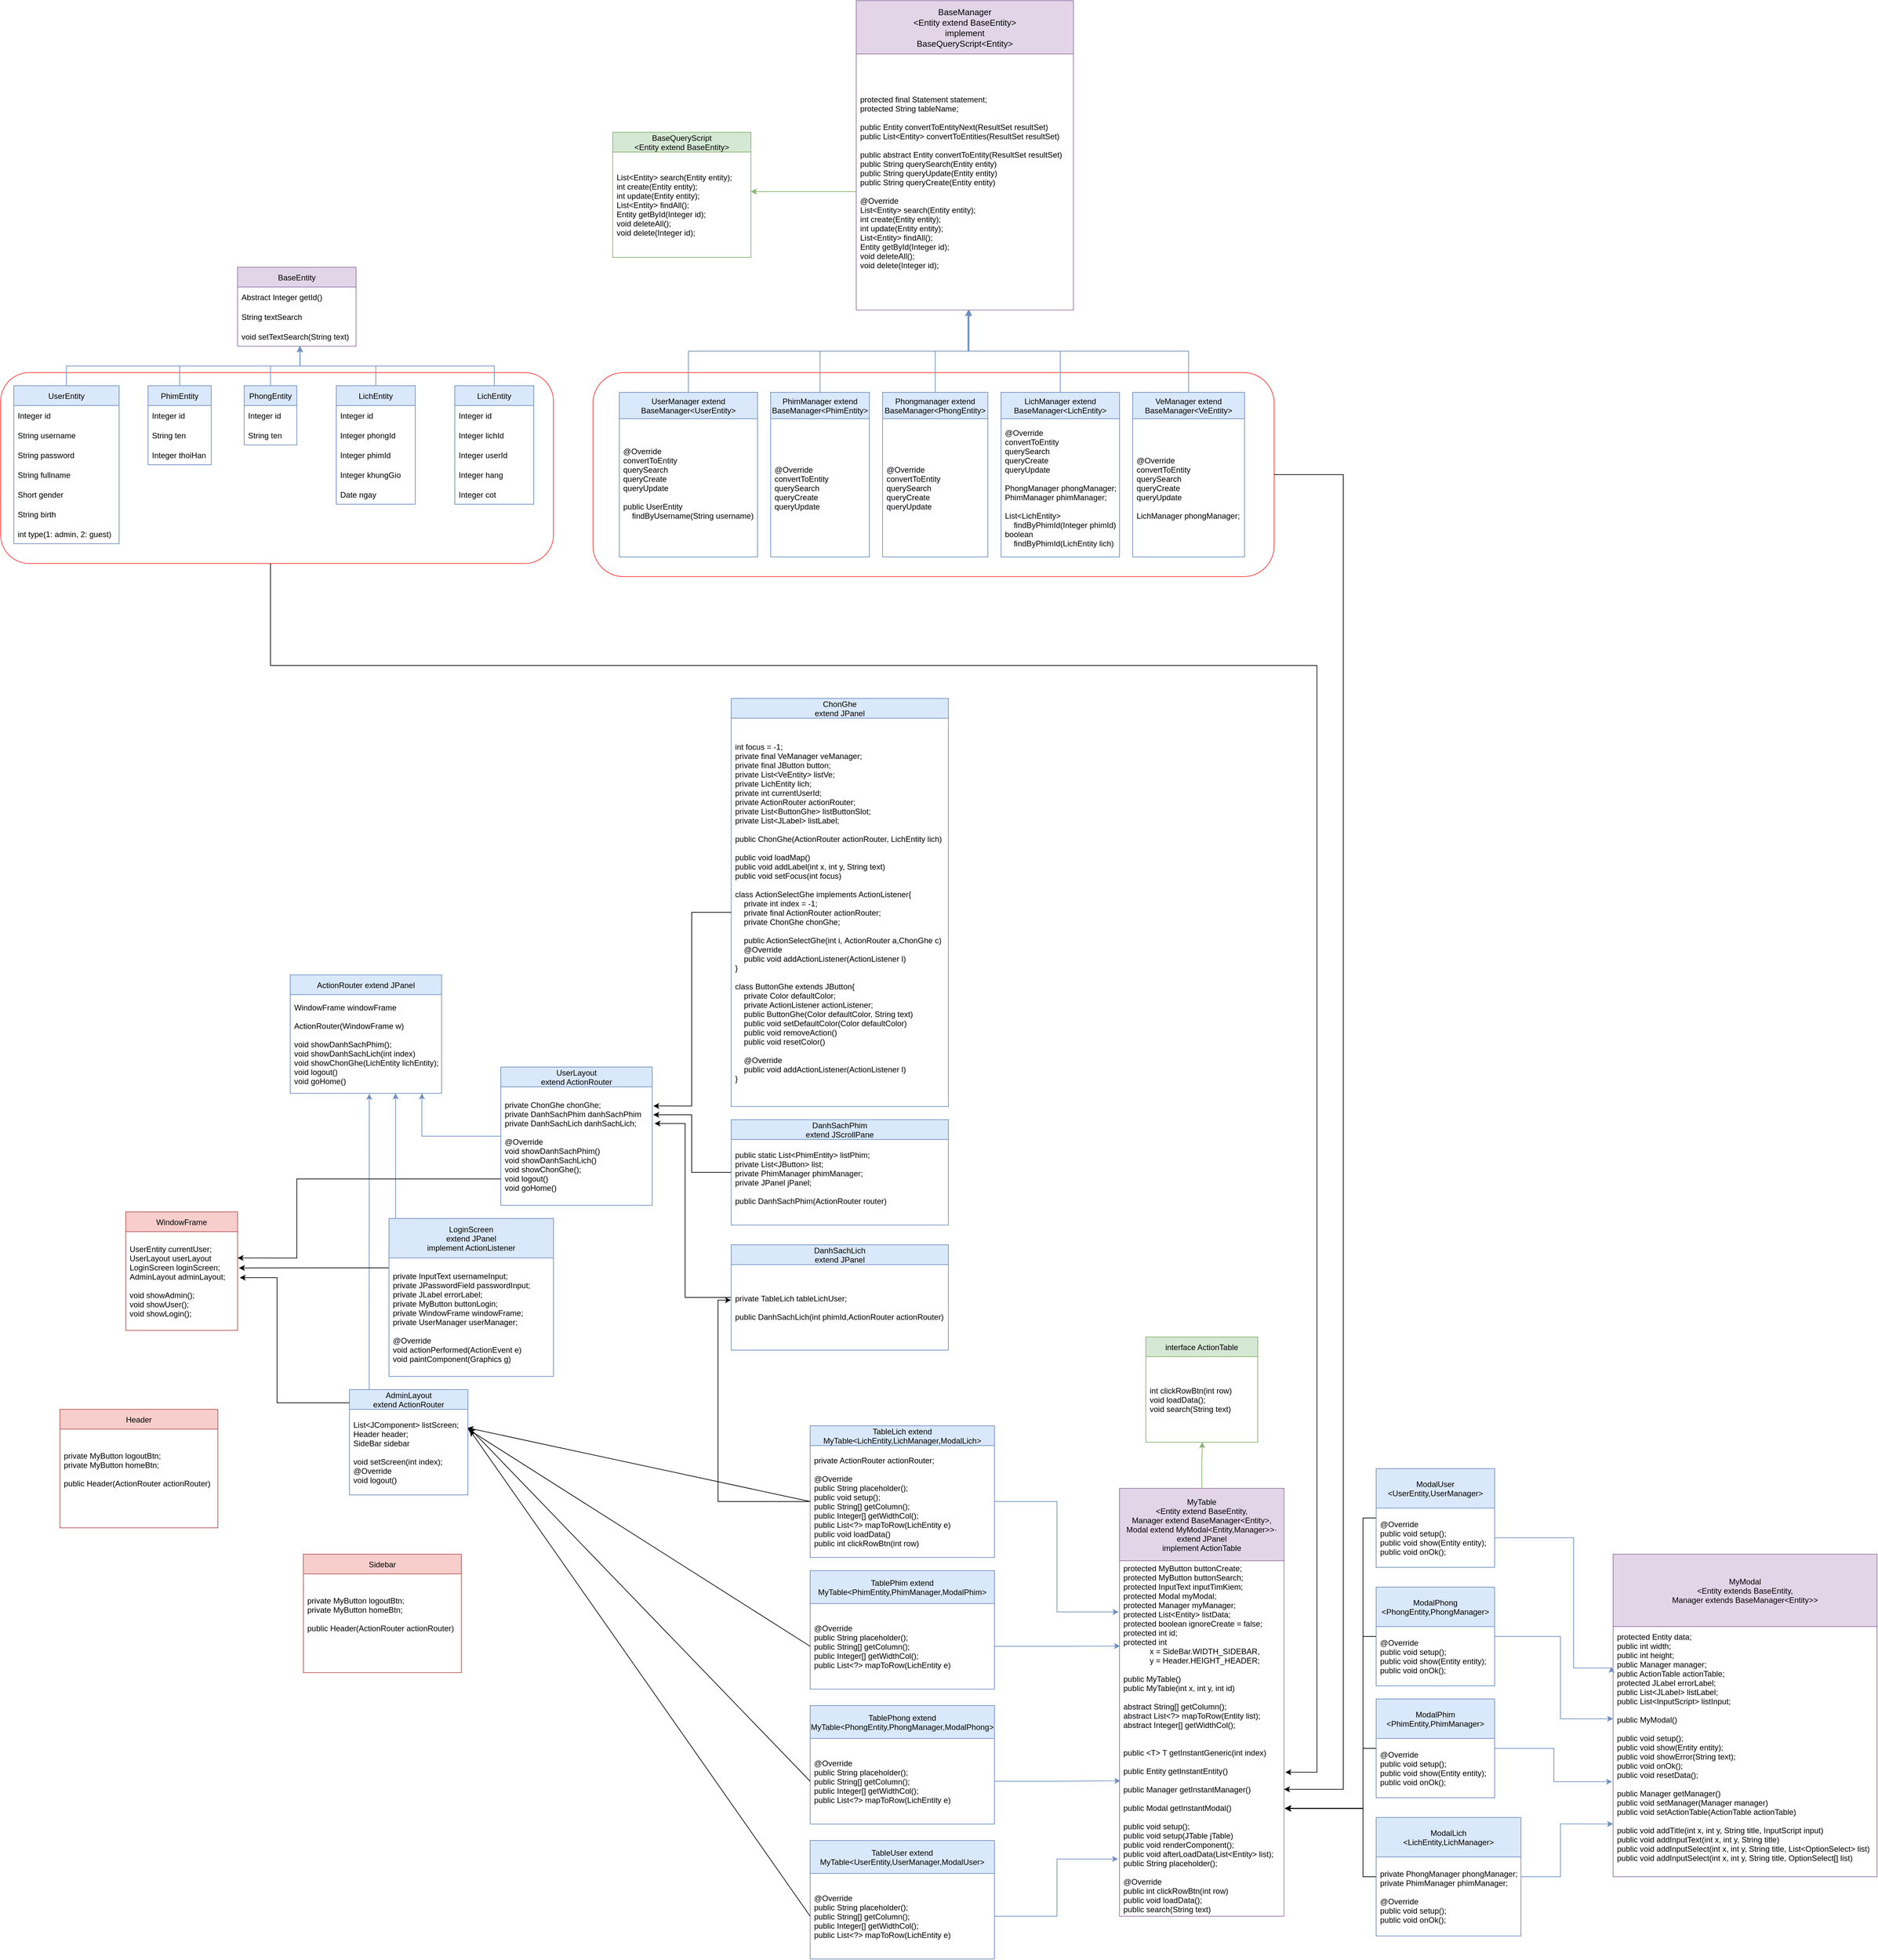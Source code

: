 <mxfile version="20.2.3" type="github">
  <diagram id="tWVxE0LewZjpC4ViL2S1" name="Trang-1">
    <mxGraphModel dx="1597" dy="931" grid="1" gridSize="10" guides="1" tooltips="1" connect="1" arrows="1" fold="1" page="1" pageScale="1" pageWidth="3300" pageHeight="4681" math="0" shadow="0">
      <root>
        <mxCell id="0" />
        <mxCell id="1" parent="0" />
        <mxCell id="THJy1XiFaCZpNf5jF_s0-119" value="" style="rounded=1;whiteSpace=wrap;html=1;shadow=0;sketch=0;fillColor=none;gradientColor=none;strokeColor=#FF3333;" vertex="1" parent="1">
          <mxGeometry x="940" y="605" width="1035" height="310" as="geometry" />
        </mxCell>
        <mxCell id="THJy1XiFaCZpNf5jF_s0-120" value="" style="rounded=1;shadow=0;sketch=0;fillColor=none;gradientColor=none;strokeColor=#FF3333;whiteSpace=wrap;html=1;" vertex="1" parent="1">
          <mxGeometry x="40" y="605" width="840" height="290" as="geometry" />
        </mxCell>
        <mxCell id="_5IBjs-MmwCAJs9iHbY4-4" value="BaseEntity" style="swimlane;fontStyle=0;childLayout=stackLayout;horizontal=1;startSize=30;horizontalStack=0;resizeParent=1;resizeParentMax=0;resizeLast=0;collapsible=1;marginBottom=0;fillColor=#e1d5e7;strokeColor=#9673a6;" parent="1" vertex="1">
          <mxGeometry x="400" y="445" width="180" height="120" as="geometry" />
        </mxCell>
        <mxCell id="_5IBjs-MmwCAJs9iHbY4-5" value="Abstract Integer getId()                " style="text;strokeColor=none;fillColor=none;align=left;verticalAlign=middle;spacingLeft=4;spacingRight=4;overflow=hidden;points=[[0,0.5],[1,0.5]];portConstraint=eastwest;rotatable=0;" parent="_5IBjs-MmwCAJs9iHbY4-4" vertex="1">
          <mxGeometry y="30" width="180" height="30" as="geometry" />
        </mxCell>
        <mxCell id="_5IBjs-MmwCAJs9iHbY4-6" value="String textSearch" style="text;strokeColor=none;fillColor=none;align=left;verticalAlign=middle;spacingLeft=4;spacingRight=4;overflow=hidden;points=[[0,0.5],[1,0.5]];portConstraint=eastwest;rotatable=0;" parent="_5IBjs-MmwCAJs9iHbY4-4" vertex="1">
          <mxGeometry y="60" width="180" height="30" as="geometry" />
        </mxCell>
        <mxCell id="_5IBjs-MmwCAJs9iHbY4-7" value="void setTextSearch(String text)" style="text;strokeColor=none;fillColor=none;align=left;verticalAlign=middle;spacingLeft=4;spacingRight=4;overflow=hidden;points=[[0,0.5],[1,0.5]];portConstraint=eastwest;rotatable=0;" parent="_5IBjs-MmwCAJs9iHbY4-4" vertex="1">
          <mxGeometry y="90" width="180" height="30" as="geometry" />
        </mxCell>
        <mxCell id="THJy1XiFaCZpNf5jF_s0-51" style="edgeStyle=orthogonalEdgeStyle;rounded=0;orthogonalLoop=1;jettySize=auto;html=1;entryX=0.526;entryY=0.992;entryDx=0;entryDy=0;entryPerimeter=0;fillColor=#dae8fc;strokeColor=#6c8ebf;" edge="1" parent="1" source="_5IBjs-MmwCAJs9iHbY4-8" target="_5IBjs-MmwCAJs9iHbY4-7">
          <mxGeometry relative="1" as="geometry" />
        </mxCell>
        <mxCell id="_5IBjs-MmwCAJs9iHbY4-8" value="UserEntity" style="swimlane;fontStyle=0;childLayout=stackLayout;horizontal=1;startSize=30;horizontalStack=0;resizeParent=1;resizeParentMax=0;resizeLast=0;collapsible=1;marginBottom=0;fillColor=#dae8fc;strokeColor=#6c8ebf;" parent="1" vertex="1">
          <mxGeometry x="60" y="625" width="160" height="240" as="geometry" />
        </mxCell>
        <mxCell id="_5IBjs-MmwCAJs9iHbY4-9" value="Integer id" style="text;strokeColor=none;fillColor=none;align=left;verticalAlign=middle;spacingLeft=4;spacingRight=4;overflow=hidden;points=[[0,0.5],[1,0.5]];portConstraint=eastwest;rotatable=0;" parent="_5IBjs-MmwCAJs9iHbY4-8" vertex="1">
          <mxGeometry y="30" width="160" height="30" as="geometry" />
        </mxCell>
        <mxCell id="_5IBjs-MmwCAJs9iHbY4-10" value="String username" style="text;strokeColor=none;fillColor=none;align=left;verticalAlign=middle;spacingLeft=4;spacingRight=4;overflow=hidden;points=[[0,0.5],[1,0.5]];portConstraint=eastwest;rotatable=0;" parent="_5IBjs-MmwCAJs9iHbY4-8" vertex="1">
          <mxGeometry y="60" width="160" height="30" as="geometry" />
        </mxCell>
        <mxCell id="_5IBjs-MmwCAJs9iHbY4-11" value="String password" style="text;strokeColor=none;fillColor=none;align=left;verticalAlign=middle;spacingLeft=4;spacingRight=4;overflow=hidden;points=[[0,0.5],[1,0.5]];portConstraint=eastwest;rotatable=0;" parent="_5IBjs-MmwCAJs9iHbY4-8" vertex="1">
          <mxGeometry y="90" width="160" height="30" as="geometry" />
        </mxCell>
        <mxCell id="_5IBjs-MmwCAJs9iHbY4-18" value="String fullname" style="text;strokeColor=none;fillColor=none;align=left;verticalAlign=middle;spacingLeft=4;spacingRight=4;overflow=hidden;points=[[0,0.5],[1,0.5]];portConstraint=eastwest;rotatable=0;" parent="_5IBjs-MmwCAJs9iHbY4-8" vertex="1">
          <mxGeometry y="120" width="160" height="30" as="geometry" />
        </mxCell>
        <mxCell id="_5IBjs-MmwCAJs9iHbY4-17" value="Short gender" style="text;strokeColor=none;fillColor=none;align=left;verticalAlign=middle;spacingLeft=4;spacingRight=4;overflow=hidden;points=[[0,0.5],[1,0.5]];portConstraint=eastwest;rotatable=0;" parent="_5IBjs-MmwCAJs9iHbY4-8" vertex="1">
          <mxGeometry y="150" width="160" height="30" as="geometry" />
        </mxCell>
        <mxCell id="_5IBjs-MmwCAJs9iHbY4-16" value="String birth" style="text;strokeColor=none;fillColor=none;align=left;verticalAlign=middle;spacingLeft=4;spacingRight=4;overflow=hidden;points=[[0,0.5],[1,0.5]];portConstraint=eastwest;rotatable=0;" parent="_5IBjs-MmwCAJs9iHbY4-8" vertex="1">
          <mxGeometry y="180" width="160" height="30" as="geometry" />
        </mxCell>
        <mxCell id="_5IBjs-MmwCAJs9iHbY4-15" value="int type(1: admin, 2: guest)" style="text;strokeColor=none;fillColor=none;align=left;verticalAlign=middle;spacingLeft=4;spacingRight=4;overflow=hidden;points=[[0,0.5],[1,0.5]];portConstraint=eastwest;rotatable=0;" parent="_5IBjs-MmwCAJs9iHbY4-8" vertex="1">
          <mxGeometry y="210" width="160" height="30" as="geometry" />
        </mxCell>
        <mxCell id="THJy1XiFaCZpNf5jF_s0-52" style="edgeStyle=orthogonalEdgeStyle;rounded=0;orthogonalLoop=1;jettySize=auto;html=1;entryX=0.526;entryY=0.992;entryDx=0;entryDy=0;entryPerimeter=0;fillColor=#dae8fc;strokeColor=#6c8ebf;" edge="1" parent="1" source="_5IBjs-MmwCAJs9iHbY4-19" target="_5IBjs-MmwCAJs9iHbY4-7">
          <mxGeometry relative="1" as="geometry" />
        </mxCell>
        <mxCell id="_5IBjs-MmwCAJs9iHbY4-19" value="PhimEntity" style="swimlane;fontStyle=0;childLayout=stackLayout;horizontal=1;startSize=30;horizontalStack=0;resizeParent=1;resizeParentMax=0;resizeLast=0;collapsible=1;marginBottom=0;fillColor=#dae8fc;strokeColor=#6c8ebf;" parent="1" vertex="1">
          <mxGeometry x="264" y="625" width="96" height="120" as="geometry" />
        </mxCell>
        <mxCell id="_5IBjs-MmwCAJs9iHbY4-20" value="Integer id" style="text;strokeColor=none;fillColor=none;align=left;verticalAlign=middle;spacingLeft=4;spacingRight=4;overflow=hidden;points=[[0,0.5],[1,0.5]];portConstraint=eastwest;rotatable=0;" parent="_5IBjs-MmwCAJs9iHbY4-19" vertex="1">
          <mxGeometry y="30" width="96" height="30" as="geometry" />
        </mxCell>
        <mxCell id="_5IBjs-MmwCAJs9iHbY4-21" value="String ten" style="text;strokeColor=none;fillColor=none;align=left;verticalAlign=middle;spacingLeft=4;spacingRight=4;overflow=hidden;points=[[0,0.5],[1,0.5]];portConstraint=eastwest;rotatable=0;" parent="_5IBjs-MmwCAJs9iHbY4-19" vertex="1">
          <mxGeometry y="60" width="96" height="30" as="geometry" />
        </mxCell>
        <mxCell id="_5IBjs-MmwCAJs9iHbY4-22" value="Integer thoiHan" style="text;strokeColor=none;fillColor=none;align=left;verticalAlign=middle;spacingLeft=4;spacingRight=4;overflow=hidden;points=[[0,0.5],[1,0.5]];portConstraint=eastwest;rotatable=0;" parent="_5IBjs-MmwCAJs9iHbY4-19" vertex="1">
          <mxGeometry y="90" width="96" height="30" as="geometry" />
        </mxCell>
        <mxCell id="THJy1XiFaCZpNf5jF_s0-54" style="edgeStyle=orthogonalEdgeStyle;rounded=0;orthogonalLoop=1;jettySize=auto;html=1;entryX=0.526;entryY=0.973;entryDx=0;entryDy=0;entryPerimeter=0;fillColor=#dae8fc;strokeColor=#6c8ebf;" edge="1" parent="1" source="_5IBjs-MmwCAJs9iHbY4-27" target="_5IBjs-MmwCAJs9iHbY4-7">
          <mxGeometry relative="1" as="geometry" />
        </mxCell>
        <mxCell id="_5IBjs-MmwCAJs9iHbY4-27" value="PhongEntity" style="swimlane;fontStyle=0;childLayout=stackLayout;horizontal=1;startSize=30;horizontalStack=0;resizeParent=1;resizeParentMax=0;resizeLast=0;collapsible=1;marginBottom=0;fillColor=#dae8fc;strokeColor=#6c8ebf;" parent="1" vertex="1">
          <mxGeometry x="410" y="625" width="80" height="90" as="geometry" />
        </mxCell>
        <mxCell id="_5IBjs-MmwCAJs9iHbY4-28" value="Integer id" style="text;strokeColor=none;fillColor=none;align=left;verticalAlign=middle;spacingLeft=4;spacingRight=4;overflow=hidden;points=[[0,0.5],[1,0.5]];portConstraint=eastwest;rotatable=0;" parent="_5IBjs-MmwCAJs9iHbY4-27" vertex="1">
          <mxGeometry y="30" width="80" height="30" as="geometry" />
        </mxCell>
        <mxCell id="_5IBjs-MmwCAJs9iHbY4-29" value="String ten" style="text;strokeColor=none;fillColor=none;align=left;verticalAlign=middle;spacingLeft=4;spacingRight=4;overflow=hidden;points=[[0,0.5],[1,0.5]];portConstraint=eastwest;rotatable=0;" parent="_5IBjs-MmwCAJs9iHbY4-27" vertex="1">
          <mxGeometry y="60" width="80" height="30" as="geometry" />
        </mxCell>
        <mxCell id="THJy1XiFaCZpNf5jF_s0-55" style="edgeStyle=orthogonalEdgeStyle;rounded=0;orthogonalLoop=1;jettySize=auto;html=1;entryX=0.527;entryY=1.009;entryDx=0;entryDy=0;entryPerimeter=0;fillColor=#dae8fc;strokeColor=#6c8ebf;" edge="1" parent="1" source="_5IBjs-MmwCAJs9iHbY4-34" target="_5IBjs-MmwCAJs9iHbY4-7">
          <mxGeometry relative="1" as="geometry" />
        </mxCell>
        <mxCell id="_5IBjs-MmwCAJs9iHbY4-34" value="LichEntity" style="swimlane;fontStyle=0;childLayout=stackLayout;horizontal=1;startSize=30;horizontalStack=0;resizeParent=1;resizeParentMax=0;resizeLast=0;collapsible=1;marginBottom=0;fillColor=#dae8fc;strokeColor=#6c8ebf;" parent="1" vertex="1">
          <mxGeometry x="550" y="625" width="120" height="180" as="geometry" />
        </mxCell>
        <mxCell id="_5IBjs-MmwCAJs9iHbY4-35" value="Integer id" style="text;strokeColor=none;fillColor=none;align=left;verticalAlign=middle;spacingLeft=4;spacingRight=4;overflow=hidden;points=[[0,0.5],[1,0.5]];portConstraint=eastwest;rotatable=0;" parent="_5IBjs-MmwCAJs9iHbY4-34" vertex="1">
          <mxGeometry y="30" width="120" height="30" as="geometry" />
        </mxCell>
        <mxCell id="_5IBjs-MmwCAJs9iHbY4-36" value="Integer phongId" style="text;strokeColor=none;fillColor=none;align=left;verticalAlign=middle;spacingLeft=4;spacingRight=4;overflow=hidden;points=[[0,0.5],[1,0.5]];portConstraint=eastwest;rotatable=0;" parent="_5IBjs-MmwCAJs9iHbY4-34" vertex="1">
          <mxGeometry y="60" width="120" height="30" as="geometry" />
        </mxCell>
        <mxCell id="_5IBjs-MmwCAJs9iHbY4-37" value="Integer phimId" style="text;strokeColor=none;fillColor=none;align=left;verticalAlign=middle;spacingLeft=4;spacingRight=4;overflow=hidden;points=[[0,0.5],[1,0.5]];portConstraint=eastwest;rotatable=0;" parent="_5IBjs-MmwCAJs9iHbY4-34" vertex="1">
          <mxGeometry y="90" width="120" height="30" as="geometry" />
        </mxCell>
        <mxCell id="_5IBjs-MmwCAJs9iHbY4-38" value="Integer khungGio" style="text;strokeColor=none;fillColor=none;align=left;verticalAlign=middle;spacingLeft=4;spacingRight=4;overflow=hidden;points=[[0,0.5],[1,0.5]];portConstraint=eastwest;rotatable=0;" parent="_5IBjs-MmwCAJs9iHbY4-34" vertex="1">
          <mxGeometry y="120" width="120" height="30" as="geometry" />
        </mxCell>
        <mxCell id="_5IBjs-MmwCAJs9iHbY4-39" value="Date ngay" style="text;strokeColor=none;fillColor=none;align=left;verticalAlign=middle;spacingLeft=4;spacingRight=4;overflow=hidden;points=[[0,0.5],[1,0.5]];portConstraint=eastwest;rotatable=0;" parent="_5IBjs-MmwCAJs9iHbY4-34" vertex="1">
          <mxGeometry y="150" width="120" height="30" as="geometry" />
        </mxCell>
        <mxCell id="THJy1XiFaCZpNf5jF_s0-56" style="edgeStyle=orthogonalEdgeStyle;rounded=0;orthogonalLoop=1;jettySize=auto;html=1;entryX=0.526;entryY=1.009;entryDx=0;entryDy=0;entryPerimeter=0;fillColor=#dae8fc;strokeColor=#6c8ebf;" edge="1" parent="1" source="_5IBjs-MmwCAJs9iHbY4-42" target="_5IBjs-MmwCAJs9iHbY4-7">
          <mxGeometry relative="1" as="geometry" />
        </mxCell>
        <mxCell id="_5IBjs-MmwCAJs9iHbY4-42" value="LichEntity" style="swimlane;fontStyle=0;childLayout=stackLayout;horizontal=1;startSize=30;horizontalStack=0;resizeParent=1;resizeParentMax=0;resizeLast=0;collapsible=1;marginBottom=0;fillColor=#dae8fc;strokeColor=#6c8ebf;" parent="1" vertex="1">
          <mxGeometry x="730" y="625" width="120" height="180" as="geometry" />
        </mxCell>
        <mxCell id="_5IBjs-MmwCAJs9iHbY4-43" value="Integer id" style="text;strokeColor=none;fillColor=none;align=left;verticalAlign=middle;spacingLeft=4;spacingRight=4;overflow=hidden;points=[[0,0.5],[1,0.5]];portConstraint=eastwest;rotatable=0;" parent="_5IBjs-MmwCAJs9iHbY4-42" vertex="1">
          <mxGeometry y="30" width="120" height="30" as="geometry" />
        </mxCell>
        <mxCell id="_5IBjs-MmwCAJs9iHbY4-44" value="Integer lichId" style="text;strokeColor=none;fillColor=none;align=left;verticalAlign=middle;spacingLeft=4;spacingRight=4;overflow=hidden;points=[[0,0.5],[1,0.5]];portConstraint=eastwest;rotatable=0;" parent="_5IBjs-MmwCAJs9iHbY4-42" vertex="1">
          <mxGeometry y="60" width="120" height="30" as="geometry" />
        </mxCell>
        <mxCell id="_5IBjs-MmwCAJs9iHbY4-45" value="Integer userId" style="text;strokeColor=none;fillColor=none;align=left;verticalAlign=middle;spacingLeft=4;spacingRight=4;overflow=hidden;points=[[0,0.5],[1,0.5]];portConstraint=eastwest;rotatable=0;" parent="_5IBjs-MmwCAJs9iHbY4-42" vertex="1">
          <mxGeometry y="90" width="120" height="30" as="geometry" />
        </mxCell>
        <mxCell id="_5IBjs-MmwCAJs9iHbY4-46" value="Integer hang" style="text;strokeColor=none;fillColor=none;align=left;verticalAlign=middle;spacingLeft=4;spacingRight=4;overflow=hidden;points=[[0,0.5],[1,0.5]];portConstraint=eastwest;rotatable=0;" parent="_5IBjs-MmwCAJs9iHbY4-42" vertex="1">
          <mxGeometry y="120" width="120" height="30" as="geometry" />
        </mxCell>
        <mxCell id="_5IBjs-MmwCAJs9iHbY4-47" value="Integer cot" style="text;strokeColor=none;fillColor=none;align=left;verticalAlign=middle;spacingLeft=4;spacingRight=4;overflow=hidden;points=[[0,0.5],[1,0.5]];portConstraint=eastwest;rotatable=0;" parent="_5IBjs-MmwCAJs9iHbY4-42" vertex="1">
          <mxGeometry y="150" width="120" height="30" as="geometry" />
        </mxCell>
        <mxCell id="_5IBjs-MmwCAJs9iHbY4-83" value="" style="edgeStyle=orthogonalEdgeStyle;rounded=0;orthogonalLoop=1;jettySize=auto;html=1;fontSize=13;fillColor=#d5e8d4;strokeColor=#82b366;" parent="1" source="_5IBjs-MmwCAJs9iHbY4-48" target="_5IBjs-MmwCAJs9iHbY4-80" edge="1">
          <mxGeometry relative="1" as="geometry">
            <Array as="points">
              <mxPoint x="1280" y="330" />
              <mxPoint x="1280" y="330" />
            </Array>
          </mxGeometry>
        </mxCell>
        <mxCell id="_5IBjs-MmwCAJs9iHbY4-48" value="BaseManager&#xa;&lt;Entity extend BaseEntity&gt;&#xa;implement &#xa;BaseQueryScript&lt;Entity&gt;" style="swimlane;fontStyle=0;childLayout=stackLayout;horizontal=1;startSize=81;horizontalStack=0;resizeParent=1;resizeParentMax=0;resizeLast=0;collapsible=1;marginBottom=0;fontSize=13;fillColor=#e1d5e7;strokeColor=#9673a6;" parent="1" vertex="1">
          <mxGeometry x="1340" y="40" width="330" height="470" as="geometry" />
        </mxCell>
        <mxCell id="_5IBjs-MmwCAJs9iHbY4-49" value="protected final Statement statement;&#xa;protected String tableName;&#xa;&#xa;public Entity convertToEntityNext(ResultSet resultSet)&#xa;public List&lt;Entity&gt; convertToEntities(ResultSet resultSet)&#xa;&#xa;public abstract Entity convertToEntity(ResultSet resultSet)&#xa;public String querySearch(Entity entity)&#xa;public String queryUpdate(Entity entity)&#xa;public String queryCreate(Entity entity)&#xa;&#xa;@Override&#xa;List&lt;Entity&gt; search(Entity entity);&#xa;int create(Entity entity);&#xa;int update(Entity entity);&#xa;List&lt;Entity&gt; findAll();&#xa;Entity getById(Integer id);&#xa;void deleteAll();&#xa;void delete(Integer id);" style="text;strokeColor=none;fillColor=none;align=left;verticalAlign=middle;spacingLeft=4;spacingRight=4;overflow=hidden;points=[[0,0.5],[1,0.5]];portConstraint=eastwest;rotatable=0;" parent="_5IBjs-MmwCAJs9iHbY4-48" vertex="1">
          <mxGeometry y="81" width="330" height="389" as="geometry" />
        </mxCell>
        <mxCell id="THJy1XiFaCZpNf5jF_s0-68" style="edgeStyle=orthogonalEdgeStyle;rounded=0;orthogonalLoop=1;jettySize=auto;html=1;entryX=0.519;entryY=0.998;entryDx=0;entryDy=0;entryPerimeter=0;fillColor=#dae8fc;strokeColor=#6c8ebf;" edge="1" parent="1" source="_5IBjs-MmwCAJs9iHbY4-60" target="_5IBjs-MmwCAJs9iHbY4-49">
          <mxGeometry relative="1" as="geometry" />
        </mxCell>
        <mxCell id="_5IBjs-MmwCAJs9iHbY4-60" value="UserManager extend&#xa;BaseManager&lt;UserEntity&gt;" style="swimlane;fontStyle=0;childLayout=stackLayout;horizontal=1;startSize=40;horizontalStack=0;resizeParent=1;resizeParentMax=0;resizeLast=0;collapsible=1;marginBottom=0;fillColor=#dae8fc;strokeColor=#6c8ebf;" parent="1" vertex="1">
          <mxGeometry x="980" y="635" width="210" height="250" as="geometry" />
        </mxCell>
        <mxCell id="_5IBjs-MmwCAJs9iHbY4-63" value="@Override&#xa;convertToEntity&#xa;querySearch&#xa;queryCreate&#xa;queryUpdate&#xa;&#xa;public UserEntity&#xa;    findByUsername(String username)&#xa;" style="text;strokeColor=none;fillColor=none;align=left;verticalAlign=middle;spacingLeft=4;spacingRight=4;overflow=hidden;points=[[0,0.5],[1,0.5]];portConstraint=eastwest;rotatable=0;" parent="_5IBjs-MmwCAJs9iHbY4-60" vertex="1">
          <mxGeometry y="40" width="210" height="210" as="geometry" />
        </mxCell>
        <mxCell id="_5IBjs-MmwCAJs9iHbY4-79" value="BaseQueryScript&#xa;&lt;Entity extend BaseEntity&gt;" style="swimlane;fontStyle=0;childLayout=stackLayout;horizontal=1;startSize=30;horizontalStack=0;resizeParent=1;resizeParentMax=0;resizeLast=0;collapsible=1;marginBottom=0;fillColor=#d5e8d4;strokeColor=#82b366;" parent="1" vertex="1">
          <mxGeometry x="970" y="240" width="210" height="190" as="geometry" />
        </mxCell>
        <mxCell id="_5IBjs-MmwCAJs9iHbY4-80" value="List&lt;Entity&gt; search(Entity entity);&#xa;int create(Entity entity);&#xa;int update(Entity entity);&#xa;List&lt;Entity&gt; findAll();&#xa;Entity getById(Integer id);&#xa;void deleteAll();&#xa;void delete(Integer id);" style="text;strokeColor=none;fillColor=none;align=left;verticalAlign=middle;spacingLeft=4;spacingRight=4;overflow=hidden;points=[[0,0.5],[1,0.5]];portConstraint=eastwest;rotatable=0;" parent="_5IBjs-MmwCAJs9iHbY4-79" vertex="1">
          <mxGeometry y="30" width="210" height="160" as="geometry" />
        </mxCell>
        <mxCell id="THJy1XiFaCZpNf5jF_s0-67" style="edgeStyle=orthogonalEdgeStyle;rounded=0;orthogonalLoop=1;jettySize=auto;html=1;entryX=0.519;entryY=1;entryDx=0;entryDy=0;entryPerimeter=0;fillColor=#dae8fc;strokeColor=#6c8ebf;" edge="1" parent="1" source="_5IBjs-MmwCAJs9iHbY4-86" target="_5IBjs-MmwCAJs9iHbY4-49">
          <mxGeometry relative="1" as="geometry" />
        </mxCell>
        <mxCell id="_5IBjs-MmwCAJs9iHbY4-86" value="PhimManager extend&#xa;BaseManager&lt;PhimEntity&gt;" style="swimlane;fontStyle=0;childLayout=stackLayout;horizontal=1;startSize=40;horizontalStack=0;resizeParent=1;resizeParentMax=0;resizeLast=0;collapsible=1;marginBottom=0;fillColor=#dae8fc;strokeColor=#6c8ebf;" parent="1" vertex="1">
          <mxGeometry x="1210" y="635" width="150" height="250" as="geometry" />
        </mxCell>
        <mxCell id="_5IBjs-MmwCAJs9iHbY4-87" value="@Override&#xa;convertToEntity&#xa;querySearch&#xa;queryCreate&#xa;queryUpdate" style="text;strokeColor=none;fillColor=none;align=left;verticalAlign=middle;spacingLeft=4;spacingRight=4;overflow=hidden;points=[[0,0.5],[1,0.5]];portConstraint=eastwest;rotatable=0;" parent="_5IBjs-MmwCAJs9iHbY4-86" vertex="1">
          <mxGeometry y="40" width="150" height="210" as="geometry" />
        </mxCell>
        <mxCell id="THJy1XiFaCZpNf5jF_s0-70" style="edgeStyle=orthogonalEdgeStyle;rounded=0;orthogonalLoop=1;jettySize=auto;html=1;entryX=0.514;entryY=1.002;entryDx=0;entryDy=0;entryPerimeter=0;fillColor=#dae8fc;strokeColor=#6c8ebf;" edge="1" parent="1" source="_5IBjs-MmwCAJs9iHbY4-88" target="_5IBjs-MmwCAJs9iHbY4-49">
          <mxGeometry relative="1" as="geometry" />
        </mxCell>
        <mxCell id="_5IBjs-MmwCAJs9iHbY4-88" value="LichManager extend&#xa;BaseManager&lt;LichEntity&gt;" style="swimlane;fontStyle=0;childLayout=stackLayout;horizontal=1;startSize=40;horizontalStack=0;resizeParent=1;resizeParentMax=0;resizeLast=0;collapsible=1;marginBottom=0;fillColor=#dae8fc;strokeColor=#6c8ebf;" parent="1" vertex="1">
          <mxGeometry x="1560" y="635" width="180" height="250" as="geometry" />
        </mxCell>
        <mxCell id="_5IBjs-MmwCAJs9iHbY4-89" value="@Override&#xa;convertToEntity&#xa;querySearch&#xa;queryCreate&#xa;queryUpdate&#xa;&#xa;PhongManager phongManager;&#xa;PhimManager phimManager;&#xa;&#xa;List&lt;LichEntity&gt; &#xa;    findByPhimId(Integer phimId)&#xa;boolean &#xa;    findByPhimId(LichEntity lich)" style="text;strokeColor=none;fillColor=none;align=left;verticalAlign=middle;spacingLeft=4;spacingRight=4;overflow=hidden;points=[[0,0.5],[1,0.5]];portConstraint=eastwest;rotatable=0;" parent="_5IBjs-MmwCAJs9iHbY4-88" vertex="1">
          <mxGeometry y="40" width="180" height="210" as="geometry" />
        </mxCell>
        <mxCell id="THJy1XiFaCZpNf5jF_s0-104" style="edgeStyle=orthogonalEdgeStyle;rounded=0;orthogonalLoop=1;jettySize=auto;html=1;entryX=0.517;entryY=0.999;entryDx=0;entryDy=0;entryPerimeter=0;fillColor=#dae8fc;strokeColor=#6c8ebf;" edge="1" parent="1" source="THJy1XiFaCZpNf5jF_s0-2" target="_5IBjs-MmwCAJs9iHbY4-49">
          <mxGeometry relative="1" as="geometry" />
        </mxCell>
        <mxCell id="THJy1XiFaCZpNf5jF_s0-2" value="Phongmanager extend&#xa;BaseManager&lt;PhongEntity&gt;" style="swimlane;fontStyle=0;childLayout=stackLayout;horizontal=1;startSize=40;horizontalStack=0;resizeParent=1;resizeParentMax=0;resizeLast=0;collapsible=1;marginBottom=0;fillColor=#dae8fc;strokeColor=#6c8ebf;" vertex="1" parent="1">
          <mxGeometry x="1380" y="635" width="160" height="250" as="geometry" />
        </mxCell>
        <mxCell id="THJy1XiFaCZpNf5jF_s0-3" value="@Override&#xa;convertToEntity&#xa;querySearch&#xa;queryCreate&#xa;queryUpdate" style="text;strokeColor=none;fillColor=none;align=left;verticalAlign=middle;spacingLeft=4;spacingRight=4;overflow=hidden;points=[[0,0.5],[1,0.5]];portConstraint=eastwest;rotatable=0;" vertex="1" parent="THJy1XiFaCZpNf5jF_s0-2">
          <mxGeometry y="40" width="160" height="210" as="geometry" />
        </mxCell>
        <mxCell id="THJy1XiFaCZpNf5jF_s0-71" style="edgeStyle=orthogonalEdgeStyle;rounded=0;orthogonalLoop=1;jettySize=auto;html=1;entryX=0.518;entryY=1;entryDx=0;entryDy=0;entryPerimeter=0;fillColor=#dae8fc;strokeColor=#6c8ebf;" edge="1" parent="1" source="THJy1XiFaCZpNf5jF_s0-4" target="_5IBjs-MmwCAJs9iHbY4-49">
          <mxGeometry relative="1" as="geometry" />
        </mxCell>
        <mxCell id="THJy1XiFaCZpNf5jF_s0-4" value="VeManager extend&#xa;BaseManager&lt;VeEntity&gt;" style="swimlane;fontStyle=0;childLayout=stackLayout;horizontal=1;startSize=40;horizontalStack=0;resizeParent=1;resizeParentMax=0;resizeLast=0;collapsible=1;marginBottom=0;fillColor=#dae8fc;strokeColor=#6c8ebf;" vertex="1" parent="1">
          <mxGeometry x="1760" y="635" width="170" height="250" as="geometry" />
        </mxCell>
        <mxCell id="THJy1XiFaCZpNf5jF_s0-5" value="@Override&#xa;convertToEntity&#xa;querySearch&#xa;queryCreate&#xa;queryUpdate&#xa;&#xa;LichManager phongManager;" style="text;strokeColor=none;fillColor=none;align=left;verticalAlign=middle;spacingLeft=4;spacingRight=4;overflow=hidden;points=[[0,0.5],[1,0.5]];portConstraint=eastwest;rotatable=0;" vertex="1" parent="THJy1XiFaCZpNf5jF_s0-4">
          <mxGeometry y="40" width="170" height="210" as="geometry" />
        </mxCell>
        <mxCell id="THJy1XiFaCZpNf5jF_s0-13" value="WindowFrame" style="swimlane;fontStyle=0;childLayout=stackLayout;horizontal=1;startSize=30;horizontalStack=0;resizeParent=1;resizeParentMax=0;resizeLast=0;collapsible=1;marginBottom=0;fillColor=#f8cecc;strokeColor=#b85450;" vertex="1" parent="1">
          <mxGeometry x="230" y="1880" width="170" height="180" as="geometry" />
        </mxCell>
        <mxCell id="THJy1XiFaCZpNf5jF_s0-14" value="UserEntity currentUser;&#xa;UserLayout userLayout&#xa;LoginScreen loginScreen;&#xa;AdminLayout adminLayout;&#xa;&#xa;void showAdmin();&#xa;void showUser();&#xa;void showLogin();" style="text;strokeColor=none;fillColor=none;align=left;verticalAlign=middle;spacingLeft=4;spacingRight=4;overflow=hidden;points=[[0,0.5],[1,0.5]];portConstraint=eastwest;rotatable=0;" vertex="1" parent="THJy1XiFaCZpNf5jF_s0-13">
          <mxGeometry y="30" width="170" height="150" as="geometry" />
        </mxCell>
        <mxCell id="THJy1XiFaCZpNf5jF_s0-19" value="ActionRouter extend JPanel" style="swimlane;fontStyle=0;childLayout=stackLayout;horizontal=1;startSize=30;horizontalStack=0;resizeParent=1;resizeParentMax=0;resizeLast=0;collapsible=1;marginBottom=0;fillColor=#dae8fc;strokeColor=#6c8ebf;" vertex="1" parent="1">
          <mxGeometry x="480" y="1520" width="230" height="180" as="geometry" />
        </mxCell>
        <mxCell id="THJy1XiFaCZpNf5jF_s0-20" value="WindowFrame windowFrame&#xa;&#xa;ActionRouter(WindowFrame w)&#xa;&#xa;void showDanhSachPhim();&#xa;void showDanhSachLich(int index)&#xa;void showChonGhe(LichEntity lichEntity);&#xa;void logout()&#xa;void goHome()" style="text;strokeColor=none;fillColor=none;align=left;verticalAlign=middle;spacingLeft=4;spacingRight=4;overflow=hidden;points=[[0,0.5],[1,0.5]];portConstraint=eastwest;rotatable=0;" vertex="1" parent="THJy1XiFaCZpNf5jF_s0-19">
          <mxGeometry y="30" width="230" height="150" as="geometry" />
        </mxCell>
        <mxCell id="THJy1XiFaCZpNf5jF_s0-59" style="edgeStyle=orthogonalEdgeStyle;rounded=0;orthogonalLoop=1;jettySize=auto;html=1;entryX=0.522;entryY=1.005;entryDx=0;entryDy=0;entryPerimeter=0;fillColor=#dae8fc;strokeColor=#6c8ebf;" edge="1" parent="1" source="THJy1XiFaCZpNf5jF_s0-21" target="THJy1XiFaCZpNf5jF_s0-20">
          <mxGeometry relative="1" as="geometry">
            <Array as="points">
              <mxPoint x="600" y="2030" />
              <mxPoint x="600" y="2030" />
            </Array>
          </mxGeometry>
        </mxCell>
        <mxCell id="THJy1XiFaCZpNf5jF_s0-99" style="edgeStyle=orthogonalEdgeStyle;rounded=0;orthogonalLoop=1;jettySize=auto;html=1;entryX=1.019;entryY=0.466;entryDx=0;entryDy=0;entryPerimeter=0;" edge="1" parent="1" source="THJy1XiFaCZpNf5jF_s0-21" target="THJy1XiFaCZpNf5jF_s0-14">
          <mxGeometry relative="1" as="geometry">
            <Array as="points">
              <mxPoint x="460" y="2170" />
              <mxPoint x="460" y="1980" />
            </Array>
          </mxGeometry>
        </mxCell>
        <mxCell id="THJy1XiFaCZpNf5jF_s0-21" value="AdminLayout&#xa;extend ActionRouter" style="swimlane;fontStyle=0;childLayout=stackLayout;horizontal=1;startSize=30;horizontalStack=0;resizeParent=1;resizeParentMax=0;resizeLast=0;collapsible=1;marginBottom=0;fillColor=#dae8fc;strokeColor=#6c8ebf;" vertex="1" parent="1">
          <mxGeometry x="570" y="2150" width="180" height="160" as="geometry" />
        </mxCell>
        <mxCell id="THJy1XiFaCZpNf5jF_s0-22" value="List&lt;JComponent&gt; listScreen;&#xa;Header header;&#xa;SideBar sidebar&#xa;&#xa;void setScreen(int index);&#xa;@Override&#xa;void logout()" style="text;strokeColor=none;fillColor=none;align=left;verticalAlign=middle;spacingLeft=4;spacingRight=4;overflow=hidden;points=[[0,0.5],[1,0.5]];portConstraint=eastwest;rotatable=0;" vertex="1" parent="THJy1XiFaCZpNf5jF_s0-21">
          <mxGeometry y="30" width="180" height="130" as="geometry" />
        </mxCell>
        <mxCell id="THJy1XiFaCZpNf5jF_s0-60" style="edgeStyle=orthogonalEdgeStyle;rounded=0;orthogonalLoop=1;jettySize=auto;html=1;fillColor=#dae8fc;strokeColor=#6c8ebf;entryX=0.87;entryY=1;entryDx=0;entryDy=0;entryPerimeter=0;" edge="1" parent="1" source="THJy1XiFaCZpNf5jF_s0-23" target="THJy1XiFaCZpNf5jF_s0-20">
          <mxGeometry relative="1" as="geometry">
            <mxPoint x="680" y="1700" as="targetPoint" />
            <Array as="points">
              <mxPoint x="680" y="1765" />
              <mxPoint x="680" y="1710" />
              <mxPoint x="680" y="1710" />
            </Array>
          </mxGeometry>
        </mxCell>
        <mxCell id="THJy1XiFaCZpNf5jF_s0-23" value="UserLayout&#xa;extend ActionRouter" style="swimlane;fontStyle=0;childLayout=stackLayout;horizontal=1;startSize=30;horizontalStack=0;resizeParent=1;resizeParentMax=0;resizeLast=0;collapsible=1;marginBottom=0;fillColor=#dae8fc;strokeColor=#6c8ebf;" vertex="1" parent="1">
          <mxGeometry x="800" y="1660" width="230" height="210" as="geometry" />
        </mxCell>
        <mxCell id="THJy1XiFaCZpNf5jF_s0-24" value="private ChonGhe chonGhe;&#xa;private DanhSachPhim danhSachPhim&#xa;private DanhSachLich danhSachLich;&#xa;&#xa;@Override&#xa;void showDanhSachPhim()&#xa;void showDanhSachLich()&#xa;void showChonGhe();&#xa;void logout()&#xa;void goHome()" style="text;strokeColor=none;fillColor=none;align=left;verticalAlign=middle;spacingLeft=4;spacingRight=4;overflow=hidden;points=[[0,0.5],[1,0.5]];portConstraint=eastwest;rotatable=0;" vertex="1" parent="THJy1XiFaCZpNf5jF_s0-23">
          <mxGeometry y="30" width="230" height="180" as="geometry" />
        </mxCell>
        <mxCell id="THJy1XiFaCZpNf5jF_s0-61" style="edgeStyle=orthogonalEdgeStyle;rounded=0;orthogonalLoop=1;jettySize=auto;html=1;fillColor=#dae8fc;strokeColor=#6c8ebf;" edge="1" parent="1" source="THJy1XiFaCZpNf5jF_s0-25" target="THJy1XiFaCZpNf5jF_s0-20">
          <mxGeometry relative="1" as="geometry">
            <Array as="points">
              <mxPoint x="640" y="1760" />
              <mxPoint x="640" y="1760" />
            </Array>
          </mxGeometry>
        </mxCell>
        <mxCell id="THJy1XiFaCZpNf5jF_s0-98" style="edgeStyle=orthogonalEdgeStyle;rounded=0;orthogonalLoop=1;jettySize=auto;html=1;entryX=1.012;entryY=0.368;entryDx=0;entryDy=0;entryPerimeter=0;" edge="1" parent="1" source="THJy1XiFaCZpNf5jF_s0-25" target="THJy1XiFaCZpNf5jF_s0-14">
          <mxGeometry relative="1" as="geometry">
            <Array as="points">
              <mxPoint x="570" y="1965" />
              <mxPoint x="570" y="1965" />
            </Array>
          </mxGeometry>
        </mxCell>
        <mxCell id="THJy1XiFaCZpNf5jF_s0-25" value="LoginScreen&#xa;extend JPanel &#xa;implement ActionListener" style="swimlane;fontStyle=0;childLayout=stackLayout;horizontal=1;startSize=60;horizontalStack=0;resizeParent=1;resizeParentMax=0;resizeLast=0;collapsible=1;marginBottom=0;fillColor=#dae8fc;strokeColor=#6c8ebf;" vertex="1" parent="1">
          <mxGeometry x="630" y="1890" width="250" height="240" as="geometry" />
        </mxCell>
        <mxCell id="THJy1XiFaCZpNf5jF_s0-26" value="private InputText usernameInput;&#xa;private JPasswordField passwordInput;&#xa;private JLabel errorLabel;&#xa;private MyButton buttonLogin;&#xa;private WindowFrame windowFrame;&#xa;private UserManager userManager;&#xa;&#xa;@Override&#xa;void actionPerformed(ActionEvent e)&#xa;void paintComponent(Graphics g)" style="text;strokeColor=none;fillColor=none;align=left;verticalAlign=middle;spacingLeft=4;spacingRight=4;overflow=hidden;points=[[0,0.5],[1,0.5]];portConstraint=eastwest;rotatable=0;" vertex="1" parent="THJy1XiFaCZpNf5jF_s0-25">
          <mxGeometry y="60" width="250" height="180" as="geometry" />
        </mxCell>
        <mxCell id="THJy1XiFaCZpNf5jF_s0-79" style="edgeStyle=orthogonalEdgeStyle;rounded=0;orthogonalLoop=1;jettySize=auto;html=1;entryX=0.505;entryY=1;entryDx=0;entryDy=0;entryPerimeter=0;fillColor=#d5e8d4;strokeColor=#82b366;" edge="1" parent="1" source="THJy1XiFaCZpNf5jF_s0-27" target="THJy1XiFaCZpNf5jF_s0-30">
          <mxGeometry relative="1" as="geometry" />
        </mxCell>
        <mxCell id="THJy1XiFaCZpNf5jF_s0-27" value="MyTable&#xa;&lt;Entity extend BaseEntity,&#xa;Manager extend BaseManager&lt;Entity&gt;,&#xa;Modal extend MyModal&lt;Entity,Manager&gt;&gt;·&#xa;extend JPanel &#xa;implement ActionTable" style="swimlane;fontStyle=0;childLayout=stackLayout;horizontal=1;startSize=110;horizontalStack=0;resizeParent=1;resizeParentMax=0;resizeLast=0;collapsible=1;marginBottom=0;fillColor=#e1d5e7;strokeColor=#9673a6;" vertex="1" parent="1">
          <mxGeometry x="1740" y="2300" width="250" height="650" as="geometry" />
        </mxCell>
        <mxCell id="THJy1XiFaCZpNf5jF_s0-28" value="protected MyButton buttonCreate;&#xa;protected MyButton buttonSearch;&#xa;protected InputText inputTimKiem;&#xa;protected Modal myModal;&#xa;protected Manager myManager;&#xa;protected List&lt;Entity&gt; listData;&#xa;protected boolean ignoreCreate = false;&#xa;protected int id;&#xa;protected int&#xa;            x = SideBar.WIDTH_SIDEBAR,&#xa;            y = Header.HEIGHT_HEADER;&#xa;&#xa;public MyTable()&#xa;public MyTable(int x, int y, int id)&#xa;&#xa;abstract String[] getColumn();&#xa;abstract List&lt;?&gt; mapToRow(Entity list);&#xa;abstract Integer[] getWidthCol();&#xa;&#xa;&#xa;public &lt;T&gt; T getInstantGeneric(int index)&#xa;&#xa;public Entity getInstantEntity()&#xa;&#xa;public Manager getInstantManager()&#xa;&#xa;public Modal getInstantModal()&#xa;&#xa;public void setup();&#xa;public void setup(JTable jTable)&#xa;public void renderComponent();&#xa;public void afterLoadData(List&lt;Entity&gt; list);&#xa;public String placeholder();&#xa;&#xa;@Override&#xa;public int clickRowBtn(int row)&#xa;public void loadData();&#xa;public search(String text)" style="text;strokeColor=none;fillColor=none;align=left;verticalAlign=middle;spacingLeft=4;spacingRight=4;overflow=hidden;points=[[0,0.5],[1,0.5]];portConstraint=eastwest;rotatable=0;" vertex="1" parent="THJy1XiFaCZpNf5jF_s0-27">
          <mxGeometry y="110" width="250" height="540" as="geometry" />
        </mxCell>
        <mxCell id="THJy1XiFaCZpNf5jF_s0-29" value="interface ActionTable" style="swimlane;fontStyle=0;childLayout=stackLayout;horizontal=1;startSize=30;horizontalStack=0;resizeParent=1;resizeParentMax=0;resizeLast=0;collapsible=1;marginBottom=0;fillColor=#d5e8d4;strokeColor=#82b366;" vertex="1" parent="1">
          <mxGeometry x="1780" y="2070" width="170" height="160" as="geometry" />
        </mxCell>
        <mxCell id="THJy1XiFaCZpNf5jF_s0-30" value="int clickRowBtn(int row)&#xa;void loadData();&#xa;void search(String text)" style="text;strokeColor=none;fillColor=none;align=left;verticalAlign=middle;spacingLeft=4;spacingRight=4;overflow=hidden;points=[[0,0.5],[1,0.5]];portConstraint=eastwest;rotatable=0;" vertex="1" parent="THJy1XiFaCZpNf5jF_s0-29">
          <mxGeometry y="30" width="170" height="130" as="geometry" />
        </mxCell>
        <mxCell id="THJy1XiFaCZpNf5jF_s0-89" style="edgeStyle=orthogonalEdgeStyle;rounded=0;orthogonalLoop=1;jettySize=auto;html=1;entryX=-0.001;entryY=0.416;entryDx=0;entryDy=0;entryPerimeter=0;exitX=0;exitY=0.5;exitDx=0;exitDy=0;" edge="1" parent="1" source="THJy1XiFaCZpNf5jF_s0-32" target="THJy1XiFaCZpNf5jF_s0-85">
          <mxGeometry relative="1" as="geometry" />
        </mxCell>
        <mxCell id="THJy1XiFaCZpNf5jF_s0-31" value="TableLich extend &#xa;MyTable&lt;LichEntity,LichManager,ModalLich&gt;" style="swimlane;fontStyle=0;childLayout=stackLayout;horizontal=1;startSize=30;horizontalStack=0;resizeParent=1;resizeParentMax=0;resizeLast=0;collapsible=1;marginBottom=0;fillColor=#dae8fc;strokeColor=#6c8ebf;" vertex="1" parent="1">
          <mxGeometry x="1270" y="2205" width="280" height="200" as="geometry" />
        </mxCell>
        <mxCell id="THJy1XiFaCZpNf5jF_s0-32" value="private ActionRouter actionRouter;&#xa;&#xa;@Override&#xa;public String placeholder();&#xa;public void setup();&#xa;public String[] getColumn();&#xa;public Integer[] getWidthCol();&#xa;public List&lt;?&gt; mapToRow(LichEntity e)&#xa;public void loadData()&#xa;public int clickRowBtn(int row)" style="text;strokeColor=none;fillColor=none;align=left;verticalAlign=middle;spacingLeft=4;spacingRight=4;overflow=hidden;points=[[0,0.5],[1,0.5]];portConstraint=eastwest;rotatable=0;" vertex="1" parent="THJy1XiFaCZpNf5jF_s0-31">
          <mxGeometry y="30" width="280" height="170" as="geometry" />
        </mxCell>
        <mxCell id="THJy1XiFaCZpNf5jF_s0-33" value="TablePhim extend &#xa;MyTable&lt;PhimEntity,PhimManager,ModalPhim&gt;" style="swimlane;fontStyle=0;childLayout=stackLayout;horizontal=1;startSize=50;horizontalStack=0;resizeParent=1;resizeParentMax=0;resizeLast=0;collapsible=1;marginBottom=0;fillColor=#dae8fc;strokeColor=#6c8ebf;" vertex="1" parent="1">
          <mxGeometry x="1270" y="2425" width="280" height="180" as="geometry" />
        </mxCell>
        <mxCell id="THJy1XiFaCZpNf5jF_s0-34" value="@Override&#xa;public String placeholder();&#xa;public String[] getColumn();&#xa;public Integer[] getWidthCol();&#xa;public List&lt;?&gt; mapToRow(LichEntity e)" style="text;strokeColor=none;fillColor=none;align=left;verticalAlign=middle;spacingLeft=4;spacingRight=4;overflow=hidden;points=[[0,0.5],[1,0.5]];portConstraint=eastwest;rotatable=0;" vertex="1" parent="THJy1XiFaCZpNf5jF_s0-33">
          <mxGeometry y="50" width="280" height="130" as="geometry" />
        </mxCell>
        <mxCell id="THJy1XiFaCZpNf5jF_s0-35" value="TablePhong extend &#xa;MyTable&lt;PhongEntity,PhongManager,ModalPhong&gt;" style="swimlane;fontStyle=0;childLayout=stackLayout;horizontal=1;startSize=50;horizontalStack=0;resizeParent=1;resizeParentMax=0;resizeLast=0;collapsible=1;marginBottom=0;fillColor=#dae8fc;strokeColor=#6c8ebf;" vertex="1" parent="1">
          <mxGeometry x="1270" y="2630" width="280" height="180" as="geometry" />
        </mxCell>
        <mxCell id="THJy1XiFaCZpNf5jF_s0-36" value="@Override&#xa;public String placeholder();&#xa;public String[] getColumn();&#xa;public Integer[] getWidthCol();&#xa;public List&lt;?&gt; mapToRow(LichEntity e)" style="text;strokeColor=none;fillColor=none;align=left;verticalAlign=middle;spacingLeft=4;spacingRight=4;overflow=hidden;points=[[0,0.5],[1,0.5]];portConstraint=eastwest;rotatable=0;" vertex="1" parent="THJy1XiFaCZpNf5jF_s0-35">
          <mxGeometry y="50" width="280" height="130" as="geometry" />
        </mxCell>
        <mxCell id="THJy1XiFaCZpNf5jF_s0-37" value="TableUser extend &#xa;MyTable&lt;UserEntity,UserManager,ModalUser&gt;" style="swimlane;fontStyle=0;childLayout=stackLayout;horizontal=1;startSize=50;horizontalStack=0;resizeParent=1;resizeParentMax=0;resizeLast=0;collapsible=1;marginBottom=0;fillColor=#dae8fc;strokeColor=#6c8ebf;" vertex="1" parent="1">
          <mxGeometry x="1270" y="2835" width="280" height="180" as="geometry" />
        </mxCell>
        <mxCell id="THJy1XiFaCZpNf5jF_s0-38" value="@Override&#xa;public String placeholder();&#xa;public String[] getColumn();&#xa;public Integer[] getWidthCol();&#xa;public List&lt;?&gt; mapToRow(LichEntity e)" style="text;strokeColor=none;fillColor=none;align=left;verticalAlign=middle;spacingLeft=4;spacingRight=4;overflow=hidden;points=[[0,0.5],[1,0.5]];portConstraint=eastwest;rotatable=0;" vertex="1" parent="THJy1XiFaCZpNf5jF_s0-37">
          <mxGeometry y="50" width="280" height="130" as="geometry" />
        </mxCell>
        <mxCell id="THJy1XiFaCZpNf5jF_s0-41" value="MyModal&#xa;&lt;Entity extends BaseEntity, &#xa;Manager extends BaseManager&lt;Entity&gt;&gt;" style="swimlane;fontStyle=0;childLayout=stackLayout;horizontal=1;startSize=110;horizontalStack=0;resizeParent=1;resizeParentMax=0;resizeLast=0;collapsible=1;marginBottom=0;fillColor=#e1d5e7;strokeColor=#9673a6;" vertex="1" parent="1">
          <mxGeometry x="2490" y="2400" width="401" height="490" as="geometry" />
        </mxCell>
        <mxCell id="THJy1XiFaCZpNf5jF_s0-42" value="protected Entity data;&#xa;public int width;&#xa;public int height;&#xa;public Manager manager;&#xa;public ActionTable actionTable;&#xa;protected JLabel errorLabel;&#xa;public List&lt;JLabel&gt; listLabel;&#xa;public List&lt;InputScript&gt; listInput;&#xa;&#xa;public MyModal()&#xa;&#xa;public void setup();&#xa;public void show(Entity entity);&#xa;public void showError(String text);&#xa;public void onOk();&#xa;public void resetData();&#xa;&#xa;public Manager getManager()&#xa;public void setManager(Manager manager)&#xa;public void setActionTable(ActionTable actionTable)&#xa;&#xa;public void addTitle(int x, int y, String title, InputScript input)&#xa;public void addInputText(int x, int y, String title)&#xa;public void addInputSelect(int x, int y, String title, List&lt;OptionSelect&gt; list)&#xa;public void addInputSelect(int x, int y, String title, OptionSelect[] list)&#xa;" style="text;strokeColor=none;fillColor=none;align=left;verticalAlign=middle;spacingLeft=4;spacingRight=4;overflow=hidden;points=[[0,0.5],[1,0.5]];portConstraint=eastwest;rotatable=0;" vertex="1" parent="THJy1XiFaCZpNf5jF_s0-41">
          <mxGeometry y="110" width="401" height="380" as="geometry" />
        </mxCell>
        <mxCell id="THJy1XiFaCZpNf5jF_s0-81" style="edgeStyle=orthogonalEdgeStyle;rounded=0;orthogonalLoop=1;jettySize=auto;html=1;fillColor=#dae8fc;strokeColor=#6c8ebf;" edge="1" parent="1" source="THJy1XiFaCZpNf5jF_s0-43" target="THJy1XiFaCZpNf5jF_s0-42">
          <mxGeometry relative="1" as="geometry">
            <Array as="points">
              <mxPoint x="2410" y="2525" />
              <mxPoint x="2410" y="2650" />
            </Array>
          </mxGeometry>
        </mxCell>
        <mxCell id="THJy1XiFaCZpNf5jF_s0-113" style="edgeStyle=orthogonalEdgeStyle;rounded=0;orthogonalLoop=1;jettySize=auto;html=1;entryX=1.008;entryY=0.697;entryDx=0;entryDy=0;entryPerimeter=0;" edge="1" parent="1" source="THJy1XiFaCZpNf5jF_s0-43" target="THJy1XiFaCZpNf5jF_s0-28">
          <mxGeometry relative="1" as="geometry">
            <Array as="points">
              <mxPoint x="2110" y="2525" />
              <mxPoint x="2110" y="2786" />
            </Array>
          </mxGeometry>
        </mxCell>
        <mxCell id="THJy1XiFaCZpNf5jF_s0-43" value="ModalPhong&#xa;&lt;PhongEntity,PhongManager&gt;" style="swimlane;fontStyle=0;childLayout=stackLayout;horizontal=1;startSize=60;horizontalStack=0;resizeParent=1;resizeParentMax=0;resizeLast=0;collapsible=1;marginBottom=0;fillColor=#dae8fc;strokeColor=#6c8ebf;" vertex="1" parent="1">
          <mxGeometry x="2130" y="2450" width="180" height="150" as="geometry" />
        </mxCell>
        <mxCell id="THJy1XiFaCZpNf5jF_s0-44" value="@Override&#xa;public void setup();&#xa;public void show(Entity entity);&#xa;public void onOk();" style="text;strokeColor=none;fillColor=none;align=left;verticalAlign=middle;spacingLeft=4;spacingRight=4;overflow=hidden;points=[[0,0.5],[1,0.5]];portConstraint=eastwest;rotatable=0;" vertex="1" parent="THJy1XiFaCZpNf5jF_s0-43">
          <mxGeometry y="60" width="180" height="90" as="geometry" />
        </mxCell>
        <mxCell id="THJy1XiFaCZpNf5jF_s0-82" style="edgeStyle=orthogonalEdgeStyle;rounded=0;orthogonalLoop=1;jettySize=auto;html=1;entryX=-0.004;entryY=0.62;entryDx=0;entryDy=0;fillColor=#dae8fc;strokeColor=#6c8ebf;entryPerimeter=0;" edge="1" parent="1" source="THJy1XiFaCZpNf5jF_s0-45" target="THJy1XiFaCZpNf5jF_s0-42">
          <mxGeometry relative="1" as="geometry" />
        </mxCell>
        <mxCell id="THJy1XiFaCZpNf5jF_s0-112" style="edgeStyle=orthogonalEdgeStyle;rounded=0;orthogonalLoop=1;jettySize=auto;html=1;entryX=1.006;entryY=0.696;entryDx=0;entryDy=0;entryPerimeter=0;" edge="1" parent="1" source="THJy1XiFaCZpNf5jF_s0-45" target="THJy1XiFaCZpNf5jF_s0-28">
          <mxGeometry relative="1" as="geometry">
            <Array as="points">
              <mxPoint x="2110" y="2695" />
              <mxPoint x="2110" y="2786" />
            </Array>
          </mxGeometry>
        </mxCell>
        <mxCell id="THJy1XiFaCZpNf5jF_s0-45" value="ModalPhim&#xa;&lt;PhimEntity,PhimManager&gt;" style="swimlane;fontStyle=0;childLayout=stackLayout;horizontal=1;startSize=60;horizontalStack=0;resizeParent=1;resizeParentMax=0;resizeLast=0;collapsible=1;marginBottom=0;fillColor=#dae8fc;strokeColor=#6c8ebf;" vertex="1" parent="1">
          <mxGeometry x="2130" y="2620" width="180" height="150" as="geometry" />
        </mxCell>
        <mxCell id="THJy1XiFaCZpNf5jF_s0-46" value="@Override&#xa;public void setup();&#xa;public void show(Entity entity);&#xa;public void onOk();" style="text;strokeColor=none;fillColor=none;align=left;verticalAlign=middle;spacingLeft=4;spacingRight=4;overflow=hidden;points=[[0,0.5],[1,0.5]];portConstraint=eastwest;rotatable=0;" vertex="1" parent="THJy1XiFaCZpNf5jF_s0-45">
          <mxGeometry y="60" width="180" height="90" as="geometry" />
        </mxCell>
        <mxCell id="THJy1XiFaCZpNf5jF_s0-83" style="edgeStyle=orthogonalEdgeStyle;rounded=0;orthogonalLoop=1;jettySize=auto;html=1;entryX=0;entryY=0.789;entryDx=0;entryDy=0;entryPerimeter=0;fillColor=#dae8fc;strokeColor=#6c8ebf;" edge="1" parent="1" source="THJy1XiFaCZpNf5jF_s0-47" target="THJy1XiFaCZpNf5jF_s0-42">
          <mxGeometry relative="1" as="geometry">
            <Array as="points">
              <mxPoint x="2410" y="2890" />
              <mxPoint x="2410" y="2810" />
            </Array>
          </mxGeometry>
        </mxCell>
        <mxCell id="THJy1XiFaCZpNf5jF_s0-111" style="edgeStyle=orthogonalEdgeStyle;rounded=0;orthogonalLoop=1;jettySize=auto;html=1;entryX=1.006;entryY=0.697;entryDx=0;entryDy=0;entryPerimeter=0;" edge="1" parent="1" source="THJy1XiFaCZpNf5jF_s0-47" target="THJy1XiFaCZpNf5jF_s0-28">
          <mxGeometry relative="1" as="geometry">
            <Array as="points">
              <mxPoint x="2110" y="2890" />
              <mxPoint x="2110" y="2786" />
            </Array>
          </mxGeometry>
        </mxCell>
        <mxCell id="THJy1XiFaCZpNf5jF_s0-47" value="ModalLich&#xa;&lt;LichEntity,LichManager&gt;" style="swimlane;fontStyle=0;childLayout=stackLayout;horizontal=1;startSize=60;horizontalStack=0;resizeParent=1;resizeParentMax=0;resizeLast=0;collapsible=1;marginBottom=0;fillColor=#dae8fc;strokeColor=#6c8ebf;" vertex="1" parent="1">
          <mxGeometry x="2130" y="2800" width="220" height="180" as="geometry" />
        </mxCell>
        <mxCell id="THJy1XiFaCZpNf5jF_s0-48" value="private PhongManager phongManager;&#xa;private PhimManager phimManager;&#xa;&#xa;@Override&#xa;public void setup();&#xa;public void onOk();" style="text;strokeColor=none;fillColor=none;align=left;verticalAlign=middle;spacingLeft=4;spacingRight=4;overflow=hidden;points=[[0,0.5],[1,0.5]];portConstraint=eastwest;rotatable=0;" vertex="1" parent="THJy1XiFaCZpNf5jF_s0-47">
          <mxGeometry y="60" width="220" height="120" as="geometry" />
        </mxCell>
        <mxCell id="THJy1XiFaCZpNf5jF_s0-114" style="edgeStyle=orthogonalEdgeStyle;rounded=0;orthogonalLoop=1;jettySize=auto;html=1;entryX=1.004;entryY=0.697;entryDx=0;entryDy=0;entryPerimeter=0;" edge="1" parent="1" source="THJy1XiFaCZpNf5jF_s0-49" target="THJy1XiFaCZpNf5jF_s0-28">
          <mxGeometry relative="1" as="geometry">
            <Array as="points">
              <mxPoint x="2110" y="2345" />
              <mxPoint x="2110" y="2786" />
            </Array>
          </mxGeometry>
        </mxCell>
        <mxCell id="THJy1XiFaCZpNf5jF_s0-49" value="ModalUser&#xa;&lt;UserEntity,UserManager&gt;" style="swimlane;fontStyle=0;childLayout=stackLayout;horizontal=1;startSize=60;horizontalStack=0;resizeParent=1;resizeParentMax=0;resizeLast=0;collapsible=1;marginBottom=0;fillColor=#dae8fc;strokeColor=#6c8ebf;" vertex="1" parent="1">
          <mxGeometry x="2130" y="2270" width="180" height="150" as="geometry" />
        </mxCell>
        <mxCell id="THJy1XiFaCZpNf5jF_s0-50" value="@Override&#xa;public void setup();&#xa;public void show(Entity entity);&#xa;public void onOk();" style="text;strokeColor=none;fillColor=none;align=left;verticalAlign=middle;spacingLeft=4;spacingRight=4;overflow=hidden;points=[[0,0.5],[1,0.5]];portConstraint=eastwest;rotatable=0;" vertex="1" parent="THJy1XiFaCZpNf5jF_s0-49">
          <mxGeometry y="60" width="180" height="90" as="geometry" />
        </mxCell>
        <mxCell id="THJy1XiFaCZpNf5jF_s0-62" value="" style="endArrow=classic;html=1;rounded=0;entryX=0.996;entryY=0.216;entryDx=0;entryDy=0;entryPerimeter=0;exitX=0;exitY=0.5;exitDx=0;exitDy=0;" edge="1" parent="1" source="THJy1XiFaCZpNf5jF_s0-32" target="THJy1XiFaCZpNf5jF_s0-22">
          <mxGeometry width="50" height="50" relative="1" as="geometry">
            <mxPoint x="1670" y="2195" as="sourcePoint" />
            <mxPoint x="1720" y="2145" as="targetPoint" />
          </mxGeometry>
        </mxCell>
        <mxCell id="THJy1XiFaCZpNf5jF_s0-64" value="" style="endArrow=classic;html=1;rounded=0;exitX=0;exitY=0.5;exitDx=0;exitDy=0;" edge="1" parent="1" source="THJy1XiFaCZpNf5jF_s0-34">
          <mxGeometry width="50" height="50" relative="1" as="geometry">
            <mxPoint x="1570" y="2050" as="sourcePoint" />
            <mxPoint x="750" y="2210" as="targetPoint" />
          </mxGeometry>
        </mxCell>
        <mxCell id="THJy1XiFaCZpNf5jF_s0-65" value="" style="endArrow=classic;html=1;rounded=0;exitX=0;exitY=0.5;exitDx=0;exitDy=0;entryX=1.012;entryY=0.216;entryDx=0;entryDy=0;entryPerimeter=0;" edge="1" parent="1" source="THJy1XiFaCZpNf5jF_s0-36" target="THJy1XiFaCZpNf5jF_s0-22">
          <mxGeometry width="50" height="50" relative="1" as="geometry">
            <mxPoint x="1950" y="2120" as="sourcePoint" />
            <mxPoint x="1610" y="2065" as="targetPoint" />
          </mxGeometry>
        </mxCell>
        <mxCell id="THJy1XiFaCZpNf5jF_s0-66" value="" style="endArrow=classic;html=1;rounded=0;exitX=0;exitY=0.5;exitDx=0;exitDy=0;entryX=1.017;entryY=0.245;entryDx=0;entryDy=0;entryPerimeter=0;" edge="1" parent="1" source="THJy1XiFaCZpNf5jF_s0-38" target="THJy1XiFaCZpNf5jF_s0-22">
          <mxGeometry width="50" height="50" relative="1" as="geometry">
            <mxPoint x="1960" y="2130" as="sourcePoint" />
            <mxPoint x="1620" y="2075" as="targetPoint" />
          </mxGeometry>
        </mxCell>
        <mxCell id="THJy1XiFaCZpNf5jF_s0-73" style="edgeStyle=orthogonalEdgeStyle;rounded=0;orthogonalLoop=1;jettySize=auto;html=1;entryX=-0.006;entryY=0.144;entryDx=0;entryDy=0;entryPerimeter=0;fillColor=#dae8fc;strokeColor=#6c8ebf;" edge="1" parent="1" source="THJy1XiFaCZpNf5jF_s0-32" target="THJy1XiFaCZpNf5jF_s0-28">
          <mxGeometry relative="1" as="geometry" />
        </mxCell>
        <mxCell id="THJy1XiFaCZpNf5jF_s0-74" style="edgeStyle=orthogonalEdgeStyle;rounded=0;orthogonalLoop=1;jettySize=auto;html=1;entryX=0.003;entryY=0.24;entryDx=0;entryDy=0;entryPerimeter=0;fillColor=#dae8fc;strokeColor=#6c8ebf;" edge="1" parent="1" source="THJy1XiFaCZpNf5jF_s0-34" target="THJy1XiFaCZpNf5jF_s0-28">
          <mxGeometry relative="1" as="geometry" />
        </mxCell>
        <mxCell id="THJy1XiFaCZpNf5jF_s0-75" style="edgeStyle=orthogonalEdgeStyle;rounded=0;orthogonalLoop=1;jettySize=auto;html=1;entryX=0.005;entryY=0.619;entryDx=0;entryDy=0;entryPerimeter=0;fillColor=#dae8fc;strokeColor=#6c8ebf;" edge="1" parent="1" source="THJy1XiFaCZpNf5jF_s0-36" target="THJy1XiFaCZpNf5jF_s0-28">
          <mxGeometry relative="1" as="geometry" />
        </mxCell>
        <mxCell id="THJy1XiFaCZpNf5jF_s0-76" style="edgeStyle=orthogonalEdgeStyle;rounded=0;orthogonalLoop=1;jettySize=auto;html=1;entryX=-0.009;entryY=0.839;entryDx=0;entryDy=0;entryPerimeter=0;fillColor=#dae8fc;strokeColor=#6c8ebf;" edge="1" parent="1" source="THJy1XiFaCZpNf5jF_s0-38" target="THJy1XiFaCZpNf5jF_s0-28">
          <mxGeometry relative="1" as="geometry" />
        </mxCell>
        <mxCell id="THJy1XiFaCZpNf5jF_s0-80" style="edgeStyle=orthogonalEdgeStyle;rounded=0;orthogonalLoop=1;jettySize=auto;html=1;entryX=-0.006;entryY=0.161;entryDx=0;entryDy=0;entryPerimeter=0;fillColor=#dae8fc;strokeColor=#6c8ebf;" edge="1" parent="1" source="THJy1XiFaCZpNf5jF_s0-50" target="THJy1XiFaCZpNf5jF_s0-42">
          <mxGeometry relative="1" as="geometry">
            <Array as="points">
              <mxPoint x="2430" y="2375" />
              <mxPoint x="2430" y="2573" />
            </Array>
          </mxGeometry>
        </mxCell>
        <mxCell id="THJy1XiFaCZpNf5jF_s0-94" style="edgeStyle=orthogonalEdgeStyle;rounded=0;orthogonalLoop=1;jettySize=auto;html=1;entryX=1.015;entryY=0.31;entryDx=0;entryDy=0;entryPerimeter=0;" edge="1" parent="1" source="THJy1XiFaCZpNf5jF_s0-84" target="THJy1XiFaCZpNf5jF_s0-24">
          <mxGeometry relative="1" as="geometry">
            <Array as="points">
              <mxPoint x="1080" y="2010" />
              <mxPoint x="1080" y="1746" />
            </Array>
          </mxGeometry>
        </mxCell>
        <mxCell id="THJy1XiFaCZpNf5jF_s0-84" value="DanhSachLich&#xa;extend JPanel" style="swimlane;fontStyle=0;childLayout=stackLayout;horizontal=1;startSize=30;horizontalStack=0;resizeParent=1;resizeParentMax=0;resizeLast=0;collapsible=1;marginBottom=0;fillColor=#dae8fc;strokeColor=#6c8ebf;" vertex="1" parent="1">
          <mxGeometry x="1150" y="1930" width="330" height="160" as="geometry" />
        </mxCell>
        <mxCell id="THJy1XiFaCZpNf5jF_s0-85" value="private TableLich tableLichUser;&#xa;&#xa;public DanhSachLich(int phimId,ActionRouter actionRouter)" style="text;strokeColor=none;fillColor=none;align=left;verticalAlign=middle;spacingLeft=4;spacingRight=4;overflow=hidden;points=[[0,0.5],[1,0.5]];portConstraint=eastwest;rotatable=0;" vertex="1" parent="THJy1XiFaCZpNf5jF_s0-84">
          <mxGeometry y="30" width="330" height="130" as="geometry" />
        </mxCell>
        <mxCell id="THJy1XiFaCZpNf5jF_s0-95" style="edgeStyle=orthogonalEdgeStyle;rounded=0;orthogonalLoop=1;jettySize=auto;html=1;entryX=1.007;entryY=0.236;entryDx=0;entryDy=0;entryPerimeter=0;" edge="1" parent="1" source="THJy1XiFaCZpNf5jF_s0-90" target="THJy1XiFaCZpNf5jF_s0-24">
          <mxGeometry relative="1" as="geometry" />
        </mxCell>
        <mxCell id="THJy1XiFaCZpNf5jF_s0-90" value="DanhSachPhim&#xa;extend JScrollPane" style="swimlane;fontStyle=0;childLayout=stackLayout;horizontal=1;startSize=30;horizontalStack=0;resizeParent=1;resizeParentMax=0;resizeLast=0;collapsible=1;marginBottom=0;fillColor=#dae8fc;strokeColor=#6c8ebf;" vertex="1" parent="1">
          <mxGeometry x="1150" y="1740" width="330" height="160" as="geometry" />
        </mxCell>
        <mxCell id="THJy1XiFaCZpNf5jF_s0-91" value="public static List&lt;PhimEntity&gt; listPhim;&#xa;private List&lt;JButton&gt; list;&#xa;private PhimManager phimManager;&#xa;private JPanel jPanel;&#xa;&#xa;public DanhSachPhim(ActionRouter router)&#xa;" style="text;strokeColor=none;fillColor=none;align=left;verticalAlign=middle;spacingLeft=4;spacingRight=4;overflow=hidden;points=[[0,0.5],[1,0.5]];portConstraint=eastwest;rotatable=0;" vertex="1" parent="THJy1XiFaCZpNf5jF_s0-90">
          <mxGeometry y="30" width="330" height="130" as="geometry" />
        </mxCell>
        <mxCell id="THJy1XiFaCZpNf5jF_s0-92" value="ChonGhe&#xa;extend JPanel" style="swimlane;fontStyle=0;childLayout=stackLayout;horizontal=1;startSize=30;horizontalStack=0;resizeParent=1;resizeParentMax=0;resizeLast=0;collapsible=1;marginBottom=0;fillColor=#dae8fc;strokeColor=#6c8ebf;" vertex="1" parent="1">
          <mxGeometry x="1150" y="1100" width="330" height="620" as="geometry" />
        </mxCell>
        <mxCell id="THJy1XiFaCZpNf5jF_s0-93" value="int focus = -1;&#xa;private final VeManager veManager;&#xa;private final JButton button;&#xa;private List&lt;VeEntity&gt; listVe;&#xa;private LichEntity lich;&#xa;private int currentUserId;&#xa;private ActionRouter actionRouter;&#xa;private List&lt;ButtonGhe&gt; listButtonSlot;&#xa;private List&lt;JLabel&gt; listLabel;&#xa;&#xa;public ChonGhe(ActionRouter actionRouter, LichEntity lich)&#xa;&#xa;public void loadMap()&#xa;public void addLabel(int x, int y, String text)&#xa;public void setFocus(int focus)&#xa;&#xa;class ActionSelectGhe implements ActionListener{&#xa;    private int index = -1;&#xa;    private final ActionRouter actionRouter;&#xa;    private ChonGhe chonGhe;&#xa;&#xa;    public ActionSelectGhe(int i, ActionRouter a,ChonGhe c)&#xa;    @Override&#xa;    public void addActionListener(ActionListener l)&#xa;}&#xa;&#xa;class ButtonGhe extends JButton{&#xa;    private Color defaultColor;&#xa;    private ActionListener actionListener;&#xa;    public ButtonGhe(Color defaultColor, String text)&#xa;    public void setDefaultColor(Color defaultColor)&#xa;    public void removeAction()&#xa;    public void resetColor()&#xa;&#xa;    @Override&#xa;    public void addActionListener(ActionListener l)&#xa;}" style="text;strokeColor=none;fillColor=none;align=left;verticalAlign=middle;spacingLeft=4;spacingRight=4;overflow=hidden;points=[[0,0.5],[1,0.5]];portConstraint=eastwest;rotatable=0;" vertex="1" parent="THJy1XiFaCZpNf5jF_s0-92">
          <mxGeometry y="30" width="330" height="590" as="geometry" />
        </mxCell>
        <mxCell id="THJy1XiFaCZpNf5jF_s0-96" style="edgeStyle=orthogonalEdgeStyle;rounded=0;orthogonalLoop=1;jettySize=auto;html=1;entryX=1.007;entryY=0.162;entryDx=0;entryDy=0;entryPerimeter=0;" edge="1" parent="1" source="THJy1XiFaCZpNf5jF_s0-93" target="THJy1XiFaCZpNf5jF_s0-24">
          <mxGeometry relative="1" as="geometry" />
        </mxCell>
        <mxCell id="THJy1XiFaCZpNf5jF_s0-97" style="edgeStyle=orthogonalEdgeStyle;rounded=0;orthogonalLoop=1;jettySize=auto;html=1;entryX=1;entryY=0.267;entryDx=0;entryDy=0;entryPerimeter=0;" edge="1" parent="1" source="THJy1XiFaCZpNf5jF_s0-24" target="THJy1XiFaCZpNf5jF_s0-14">
          <mxGeometry relative="1" as="geometry">
            <Array as="points">
              <mxPoint x="490" y="1830" />
              <mxPoint x="490" y="1950" />
            </Array>
          </mxGeometry>
        </mxCell>
        <mxCell id="THJy1XiFaCZpNf5jF_s0-123" style="edgeStyle=orthogonalEdgeStyle;rounded=0;orthogonalLoop=1;jettySize=auto;html=1;entryX=1;entryY=0.643;entryDx=0;entryDy=0;entryPerimeter=0;" edge="1" parent="1" source="THJy1XiFaCZpNf5jF_s0-119" target="THJy1XiFaCZpNf5jF_s0-28">
          <mxGeometry relative="1" as="geometry">
            <mxPoint x="2010" y="2757" as="targetPoint" />
            <Array as="points">
              <mxPoint x="2080" y="760" />
              <mxPoint x="2080" y="2757" />
            </Array>
          </mxGeometry>
        </mxCell>
        <mxCell id="THJy1XiFaCZpNf5jF_s0-124" style="edgeStyle=orthogonalEdgeStyle;rounded=0;orthogonalLoop=1;jettySize=auto;html=1;entryX=1.008;entryY=0.595;entryDx=0;entryDy=0;entryPerimeter=0;" edge="1" parent="1" source="THJy1XiFaCZpNf5jF_s0-120" target="THJy1XiFaCZpNf5jF_s0-28">
          <mxGeometry relative="1" as="geometry">
            <mxPoint x="2020" y="2730" as="targetPoint" />
            <Array as="points">
              <mxPoint x="450" y="1050" />
              <mxPoint x="2040" y="1050" />
              <mxPoint x="2040" y="2731" />
            </Array>
          </mxGeometry>
        </mxCell>
        <mxCell id="THJy1XiFaCZpNf5jF_s0-125" value="Header" style="swimlane;fontStyle=0;childLayout=stackLayout;horizontal=1;startSize=30;horizontalStack=0;resizeParent=1;resizeParentMax=0;resizeLast=0;collapsible=1;marginBottom=0;fillColor=#f8cecc;strokeColor=#b85450;" vertex="1" parent="1">
          <mxGeometry x="130" y="2180" width="240" height="180" as="geometry" />
        </mxCell>
        <mxCell id="THJy1XiFaCZpNf5jF_s0-126" value="private MyButton logoutBtn;&#xa;private MyButton homeBtn;&#xa;&#xa;public Header(ActionRouter actionRouter)&#xa;&#xa;" style="text;strokeColor=none;fillColor=none;align=left;verticalAlign=middle;spacingLeft=4;spacingRight=4;overflow=hidden;points=[[0,0.5],[1,0.5]];portConstraint=eastwest;rotatable=0;" vertex="1" parent="THJy1XiFaCZpNf5jF_s0-125">
          <mxGeometry y="30" width="240" height="150" as="geometry" />
        </mxCell>
        <mxCell id="THJy1XiFaCZpNf5jF_s0-127" value="Sidebar" style="swimlane;fontStyle=0;childLayout=stackLayout;horizontal=1;startSize=30;horizontalStack=0;resizeParent=1;resizeParentMax=0;resizeLast=0;collapsible=1;marginBottom=0;fillColor=#f8cecc;strokeColor=#b85450;" vertex="1" parent="1">
          <mxGeometry x="500" y="2400" width="240" height="180" as="geometry" />
        </mxCell>
        <mxCell id="THJy1XiFaCZpNf5jF_s0-128" value="private MyButton logoutBtn;&#xa;private MyButton homeBtn;&#xa;&#xa;public Header(ActionRouter actionRouter)&#xa;&#xa;" style="text;strokeColor=none;fillColor=none;align=left;verticalAlign=middle;spacingLeft=4;spacingRight=4;overflow=hidden;points=[[0,0.5],[1,0.5]];portConstraint=eastwest;rotatable=0;" vertex="1" parent="THJy1XiFaCZpNf5jF_s0-127">
          <mxGeometry y="30" width="240" height="150" as="geometry" />
        </mxCell>
      </root>
    </mxGraphModel>
  </diagram>
</mxfile>
